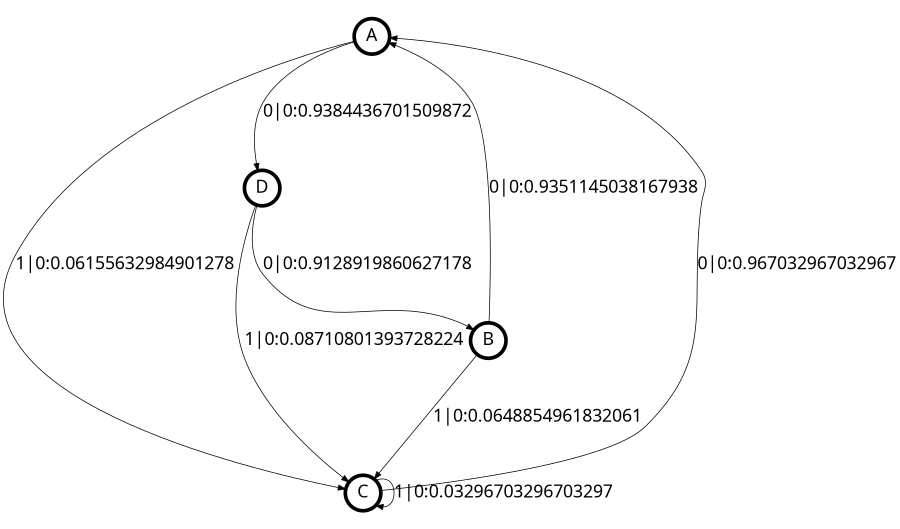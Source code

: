 digraph  {
size = "6,8.5";
ratio = "fill";
node
[shape = circle];
node [fontsize = 24];
node [penwidth = 5];
edge [fontsize = 24];
node [fontname = "CMU Serif Roman"];
graph [fontname = "CMU Serif Roman"];
edge [fontname = "CMU Serif Roman"];
A -> C [label = "1|0:0.06155632984901278\l"];
A -> D [label = "0|0:0.9384436701509872\l"];
B -> A [label = "0|0:0.9351145038167938\l"];
B -> C [label = "1|0:0.0648854961832061\l"];
C -> A [label = "0|0:0.967032967032967\l"];
C -> C [label = "1|0:0.03296703296703297\l"];
D -> B [label = "0|0:0.9128919860627178\l"];
D -> C [label = "1|0:0.08710801393728224\l"];
}